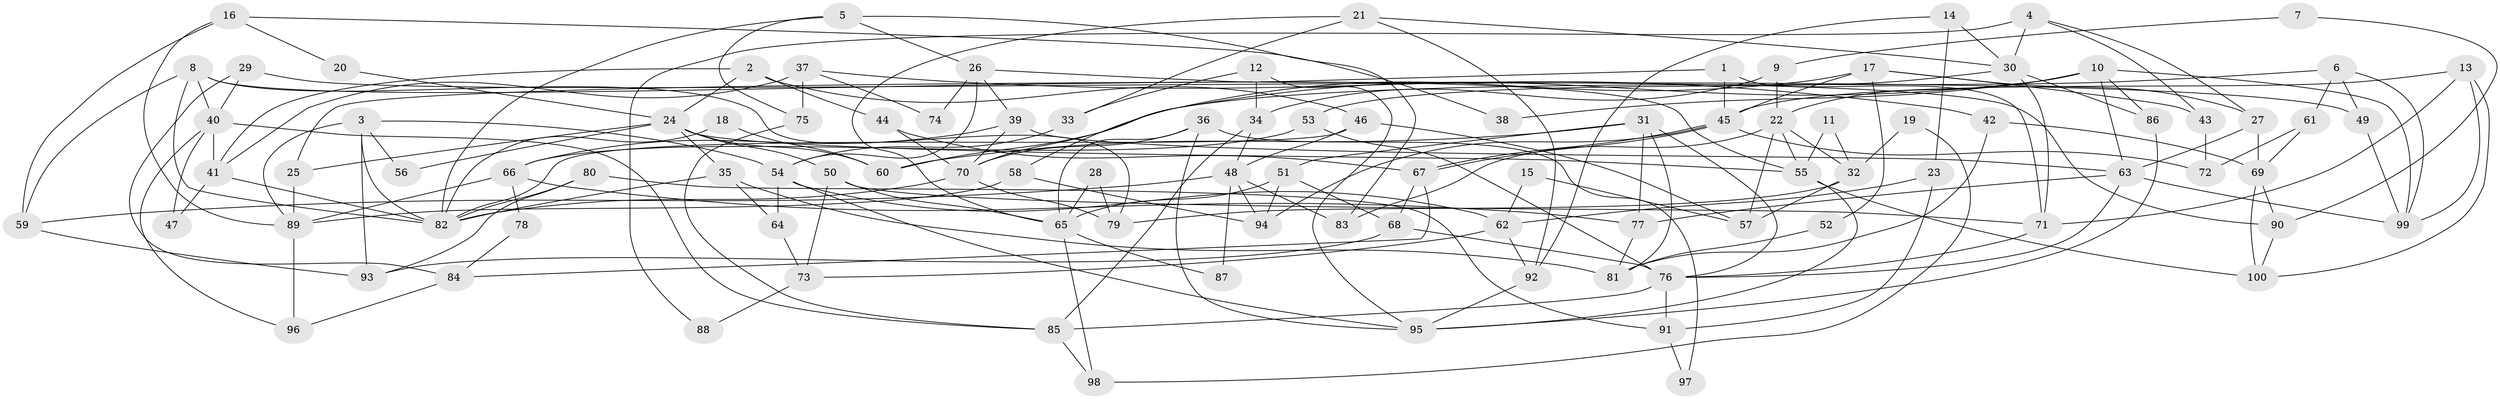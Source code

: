 // Generated by graph-tools (version 1.1) at 2025/38/02/21/25 10:38:59]
// undirected, 100 vertices, 200 edges
graph export_dot {
graph [start="1"]
  node [color=gray90,style=filled];
  1;
  2;
  3;
  4;
  5;
  6;
  7;
  8;
  9;
  10;
  11;
  12;
  13;
  14;
  15;
  16;
  17;
  18;
  19;
  20;
  21;
  22;
  23;
  24;
  25;
  26;
  27;
  28;
  29;
  30;
  31;
  32;
  33;
  34;
  35;
  36;
  37;
  38;
  39;
  40;
  41;
  42;
  43;
  44;
  45;
  46;
  47;
  48;
  49;
  50;
  51;
  52;
  53;
  54;
  55;
  56;
  57;
  58;
  59;
  60;
  61;
  62;
  63;
  64;
  65;
  66;
  67;
  68;
  69;
  70;
  71;
  72;
  73;
  74;
  75;
  76;
  77;
  78;
  79;
  80;
  81;
  82;
  83;
  84;
  85;
  86;
  87;
  88;
  89;
  90;
  91;
  92;
  93;
  94;
  95;
  96;
  97;
  98;
  99;
  100;
  1 -- 71;
  1 -- 45;
  1 -- 25;
  2 -- 46;
  2 -- 41;
  2 -- 24;
  2 -- 44;
  3 -- 89;
  3 -- 82;
  3 -- 54;
  3 -- 56;
  3 -- 93;
  4 -- 30;
  4 -- 27;
  4 -- 43;
  4 -- 88;
  5 -- 82;
  5 -- 75;
  5 -- 26;
  5 -- 83;
  6 -- 60;
  6 -- 99;
  6 -- 49;
  6 -- 61;
  7 -- 9;
  7 -- 90;
  8 -- 55;
  8 -- 59;
  8 -- 40;
  8 -- 79;
  8 -- 82;
  9 -- 22;
  9 -- 34;
  10 -- 63;
  10 -- 22;
  10 -- 38;
  10 -- 70;
  10 -- 86;
  10 -- 99;
  11 -- 32;
  11 -- 55;
  12 -- 33;
  12 -- 95;
  12 -- 34;
  13 -- 45;
  13 -- 100;
  13 -- 71;
  13 -- 99;
  14 -- 92;
  14 -- 30;
  14 -- 23;
  15 -- 57;
  15 -- 62;
  16 -- 59;
  16 -- 89;
  16 -- 20;
  16 -- 38;
  17 -- 58;
  17 -- 45;
  17 -- 27;
  17 -- 43;
  17 -- 52;
  18 -- 82;
  18 -- 60;
  19 -- 98;
  19 -- 32;
  20 -- 24;
  21 -- 92;
  21 -- 65;
  21 -- 30;
  21 -- 33;
  22 -- 55;
  22 -- 57;
  22 -- 32;
  22 -- 83;
  23 -- 91;
  23 -- 62;
  24 -- 50;
  24 -- 25;
  24 -- 35;
  24 -- 55;
  24 -- 56;
  24 -- 60;
  25 -- 89;
  26 -- 54;
  26 -- 39;
  26 -- 74;
  26 -- 90;
  27 -- 63;
  27 -- 69;
  28 -- 65;
  28 -- 79;
  29 -- 40;
  29 -- 49;
  29 -- 84;
  30 -- 53;
  30 -- 71;
  30 -- 86;
  31 -- 77;
  31 -- 76;
  31 -- 51;
  31 -- 60;
  31 -- 81;
  32 -- 79;
  32 -- 57;
  33 -- 54;
  34 -- 85;
  34 -- 48;
  35 -- 64;
  35 -- 81;
  35 -- 82;
  36 -- 95;
  36 -- 70;
  36 -- 65;
  36 -- 97;
  37 -- 41;
  37 -- 42;
  37 -- 74;
  37 -- 75;
  39 -- 70;
  39 -- 63;
  39 -- 66;
  40 -- 96;
  40 -- 41;
  40 -- 47;
  40 -- 85;
  41 -- 82;
  41 -- 47;
  42 -- 69;
  42 -- 81;
  43 -- 72;
  44 -- 70;
  44 -- 67;
  45 -- 94;
  45 -- 67;
  45 -- 67;
  45 -- 72;
  46 -- 48;
  46 -- 82;
  46 -- 57;
  48 -- 83;
  48 -- 59;
  48 -- 87;
  48 -- 94;
  49 -- 99;
  50 -- 71;
  50 -- 65;
  50 -- 73;
  51 -- 68;
  51 -- 65;
  51 -- 94;
  52 -- 81;
  53 -- 66;
  53 -- 76;
  54 -- 95;
  54 -- 62;
  54 -- 64;
  55 -- 100;
  55 -- 95;
  58 -- 89;
  58 -- 94;
  59 -- 93;
  61 -- 72;
  61 -- 69;
  62 -- 73;
  62 -- 92;
  63 -- 99;
  63 -- 76;
  63 -- 77;
  64 -- 73;
  65 -- 87;
  65 -- 98;
  66 -- 77;
  66 -- 78;
  66 -- 89;
  67 -- 68;
  67 -- 84;
  68 -- 76;
  68 -- 93;
  69 -- 90;
  69 -- 100;
  70 -- 82;
  70 -- 79;
  71 -- 76;
  73 -- 88;
  75 -- 85;
  76 -- 85;
  76 -- 91;
  77 -- 81;
  78 -- 84;
  80 -- 93;
  80 -- 82;
  80 -- 91;
  84 -- 96;
  85 -- 98;
  86 -- 95;
  89 -- 96;
  90 -- 100;
  91 -- 97;
  92 -- 95;
}
